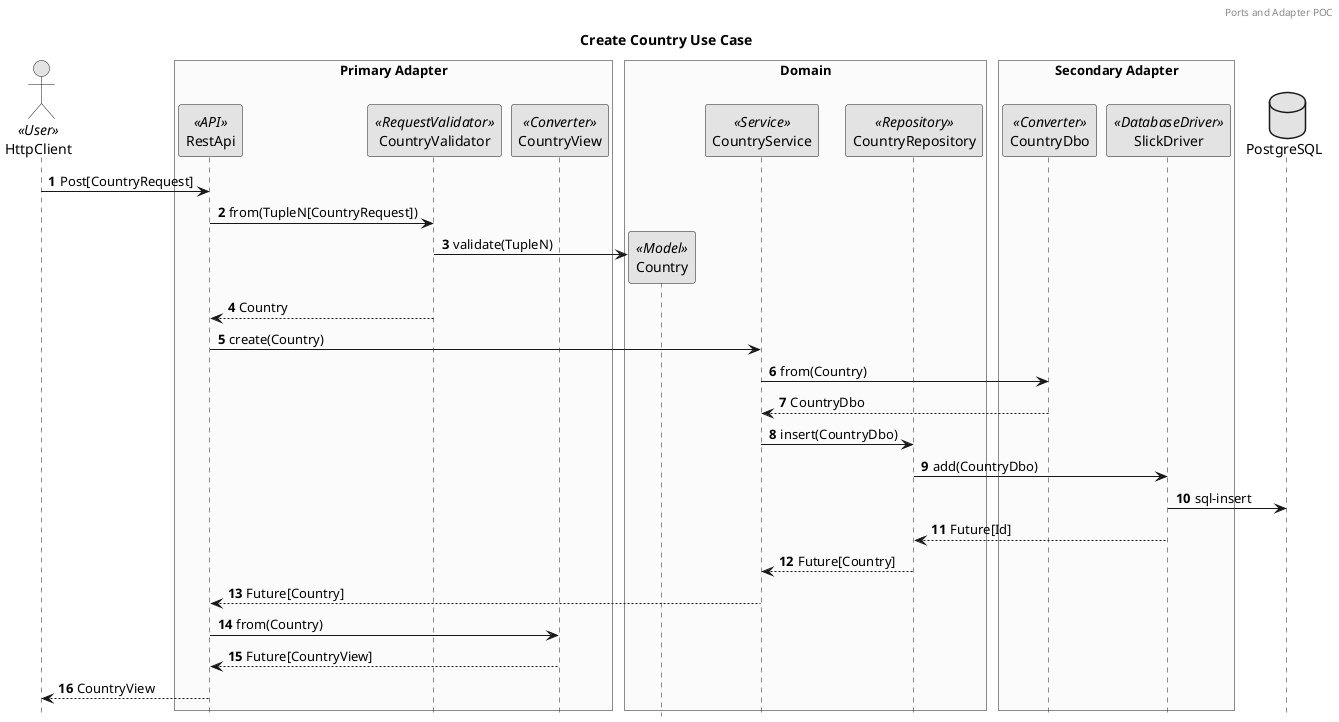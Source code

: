 @startuml
skinparam monochrome true
skinparam BoxPadding 5
header Ports and Adapter POC
title Create Country Use Case

hide footbox
actor HttpClient as user << User >>

box "Primary Adapter" #FBFBFB
participant "RestApi" as api << API >>
participant "CountryValidator" as validator << RequestValidator >>
participant "CountryView" as view << Converter >>
end box
box "Domain" #FBFBFB
participant "Country" as country << Model >>
participant "CountryService" as service << Service >>
participant "CountryRepository" as repository << Repository >>
end box
box "Secondary Adapter" #FBFBFB
participant "CountryDbo" as dbo << Converter >>
participant "SlickDriver" as db << DatabaseDriver >>
end box

database PostgreSQL as pgdb

autonumber
user -> api: Post[CountryRequest]
api -> validator : from(TupleN[CountryRequest])
validator -> country ** : validate(TupleN)
validator --> api: Country
api -> service: create(Country)
service -> dbo: from(Country)
dbo --> service: CountryDbo
service -> repository: insert(CountryDbo)
repository -> db : add(CountryDbo)
db -> pgdb : sql-insert
db --> repository : Future[Id]
repository --> service : Future[Country]
service --> api : Future[Country]
api -> view : from(Country)
view --> api : Future[CountryView]
api --> user : CountryView
@enduml